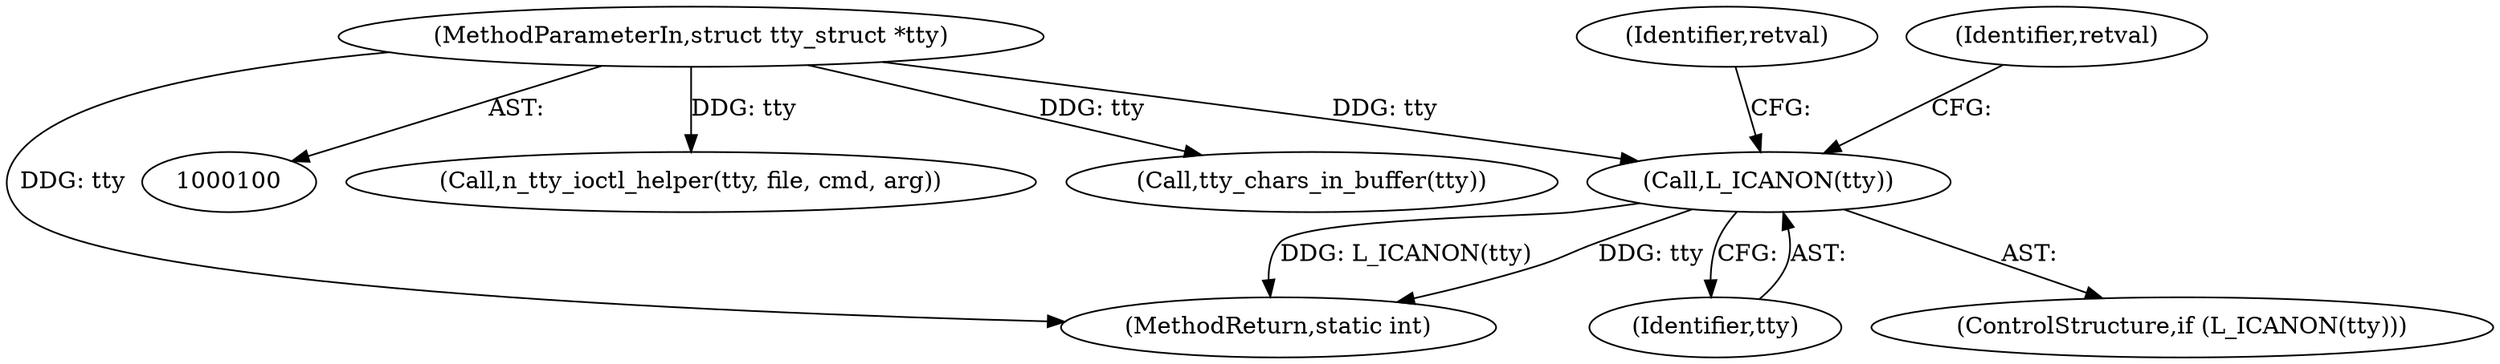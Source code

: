 digraph "0_linux_966031f340185eddd05affcf72b740549f056348@pointer" {
"1000131" [label="(Call,L_ICANON(tty))"];
"1000101" [label="(MethodParameterIn,struct tty_struct *tty)"];
"1000131" [label="(Call,L_ICANON(tty))"];
"1000134" [label="(Identifier,retval)"];
"1000130" [label="(ControlStructure,if (L_ICANON(tty)))"];
"1000155" [label="(Call,n_tty_ioctl_helper(tty, file, cmd, arg))"];
"1000139" [label="(Identifier,retval)"];
"1000119" [label="(Call,tty_chars_in_buffer(tty))"];
"1000160" [label="(MethodReturn,static int)"];
"1000132" [label="(Identifier,tty)"];
"1000101" [label="(MethodParameterIn,struct tty_struct *tty)"];
"1000131" -> "1000130"  [label="AST: "];
"1000131" -> "1000132"  [label="CFG: "];
"1000132" -> "1000131"  [label="AST: "];
"1000134" -> "1000131"  [label="CFG: "];
"1000139" -> "1000131"  [label="CFG: "];
"1000131" -> "1000160"  [label="DDG: L_ICANON(tty)"];
"1000131" -> "1000160"  [label="DDG: tty"];
"1000101" -> "1000131"  [label="DDG: tty"];
"1000101" -> "1000100"  [label="AST: "];
"1000101" -> "1000160"  [label="DDG: tty"];
"1000101" -> "1000119"  [label="DDG: tty"];
"1000101" -> "1000155"  [label="DDG: tty"];
}
